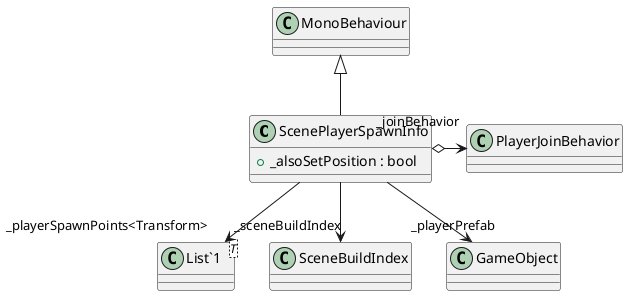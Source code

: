 @startuml
class ScenePlayerSpawnInfo {
    + _alsoSetPosition : bool
}
class "List`1"<T> {
}
MonoBehaviour <|-- ScenePlayerSpawnInfo
ScenePlayerSpawnInfo --> "_sceneBuildIndex" SceneBuildIndex
ScenePlayerSpawnInfo o-> "_joinBehavior" PlayerJoinBehavior
ScenePlayerSpawnInfo --> "_playerSpawnPoints<Transform>" "List`1"
ScenePlayerSpawnInfo --> "_playerPrefab" GameObject
@enduml
